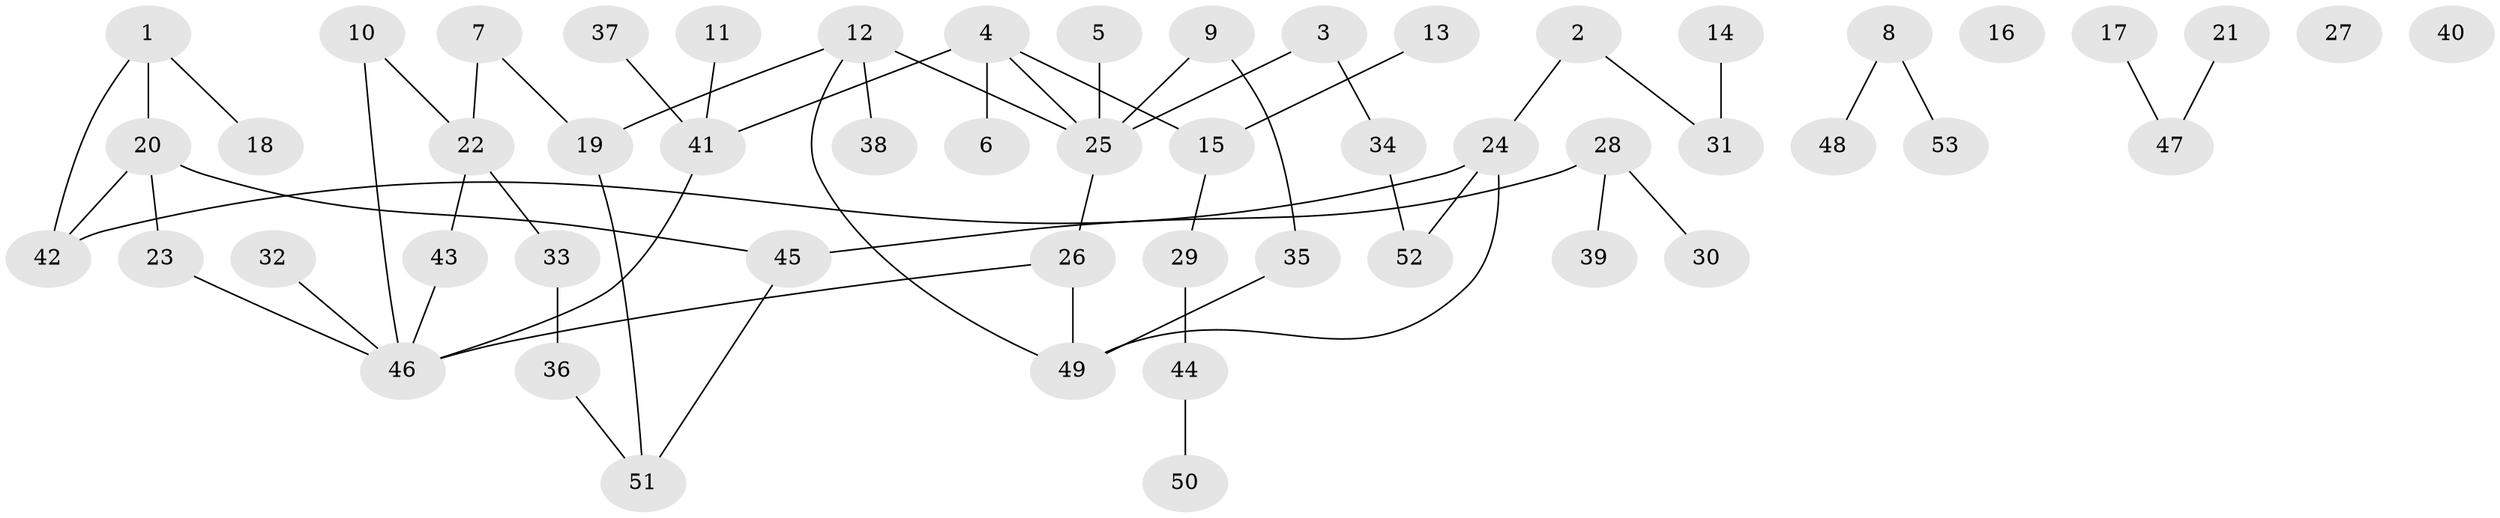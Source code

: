 // Generated by graph-tools (version 1.1) at 2025/33/03/09/25 02:33:29]
// undirected, 53 vertices, 57 edges
graph export_dot {
graph [start="1"]
  node [color=gray90,style=filled];
  1;
  2;
  3;
  4;
  5;
  6;
  7;
  8;
  9;
  10;
  11;
  12;
  13;
  14;
  15;
  16;
  17;
  18;
  19;
  20;
  21;
  22;
  23;
  24;
  25;
  26;
  27;
  28;
  29;
  30;
  31;
  32;
  33;
  34;
  35;
  36;
  37;
  38;
  39;
  40;
  41;
  42;
  43;
  44;
  45;
  46;
  47;
  48;
  49;
  50;
  51;
  52;
  53;
  1 -- 18;
  1 -- 20;
  1 -- 42;
  2 -- 24;
  2 -- 31;
  3 -- 25;
  3 -- 34;
  4 -- 6;
  4 -- 15;
  4 -- 25;
  4 -- 41;
  5 -- 25;
  7 -- 19;
  7 -- 22;
  8 -- 48;
  8 -- 53;
  9 -- 25;
  9 -- 35;
  10 -- 22;
  10 -- 46;
  11 -- 41;
  12 -- 19;
  12 -- 25;
  12 -- 38;
  12 -- 49;
  13 -- 15;
  14 -- 31;
  15 -- 29;
  17 -- 47;
  19 -- 51;
  20 -- 23;
  20 -- 42;
  20 -- 45;
  21 -- 47;
  22 -- 33;
  22 -- 43;
  23 -- 46;
  24 -- 42;
  24 -- 49;
  24 -- 52;
  25 -- 26;
  26 -- 46;
  26 -- 49;
  28 -- 30;
  28 -- 39;
  28 -- 45;
  29 -- 44;
  32 -- 46;
  33 -- 36;
  34 -- 52;
  35 -- 49;
  36 -- 51;
  37 -- 41;
  41 -- 46;
  43 -- 46;
  44 -- 50;
  45 -- 51;
}
